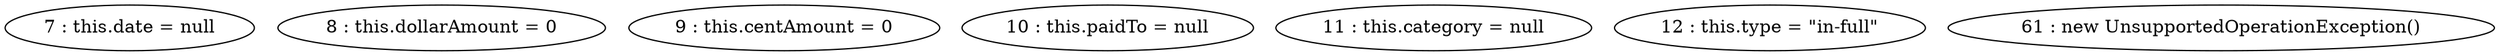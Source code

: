 digraph G {
"7 : this.date = null"
"8 : this.dollarAmount = 0"
"9 : this.centAmount = 0"
"10 : this.paidTo = null"
"11 : this.category = null"
"12 : this.type = \"in-full\""
"61 : new UnsupportedOperationException()"
}